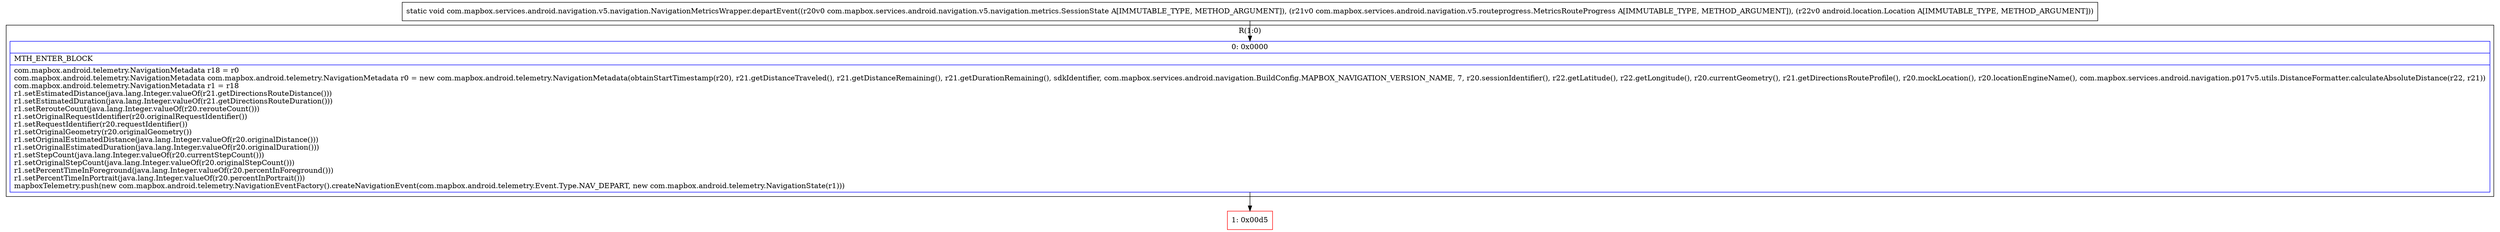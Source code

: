 digraph "CFG forcom.mapbox.services.android.navigation.v5.navigation.NavigationMetricsWrapper.departEvent(Lcom\/mapbox\/services\/android\/navigation\/v5\/navigation\/metrics\/SessionState;Lcom\/mapbox\/services\/android\/navigation\/v5\/routeprogress\/MetricsRouteProgress;Landroid\/location\/Location;)V" {
subgraph cluster_Region_1403559462 {
label = "R(1:0)";
node [shape=record,color=blue];
Node_0 [shape=record,label="{0\:\ 0x0000|MTH_ENTER_BLOCK\l|com.mapbox.android.telemetry.NavigationMetadata r18 = r0\lcom.mapbox.android.telemetry.NavigationMetadata com.mapbox.android.telemetry.NavigationMetadata r0 = new com.mapbox.android.telemetry.NavigationMetadata(obtainStartTimestamp(r20), r21.getDistanceTraveled(), r21.getDistanceRemaining(), r21.getDurationRemaining(), sdkIdentifier, com.mapbox.services.android.navigation.BuildConfig.MAPBOX_NAVIGATION_VERSION_NAME, 7, r20.sessionIdentifier(), r22.getLatitude(), r22.getLongitude(), r20.currentGeometry(), r21.getDirectionsRouteProfile(), r20.mockLocation(), r20.locationEngineName(), com.mapbox.services.android.navigation.p017v5.utils.DistanceFormatter.calculateAbsoluteDistance(r22, r21))\lcom.mapbox.android.telemetry.NavigationMetadata r1 = r18\lr1.setEstimatedDistance(java.lang.Integer.valueOf(r21.getDirectionsRouteDistance()))\lr1.setEstimatedDuration(java.lang.Integer.valueOf(r21.getDirectionsRouteDuration()))\lr1.setRerouteCount(java.lang.Integer.valueOf(r20.rerouteCount()))\lr1.setOriginalRequestIdentifier(r20.originalRequestIdentifier())\lr1.setRequestIdentifier(r20.requestIdentifier())\lr1.setOriginalGeometry(r20.originalGeometry())\lr1.setOriginalEstimatedDistance(java.lang.Integer.valueOf(r20.originalDistance()))\lr1.setOriginalEstimatedDuration(java.lang.Integer.valueOf(r20.originalDuration()))\lr1.setStepCount(java.lang.Integer.valueOf(r20.currentStepCount()))\lr1.setOriginalStepCount(java.lang.Integer.valueOf(r20.originalStepCount()))\lr1.setPercentTimeInForeground(java.lang.Integer.valueOf(r20.percentInForeground()))\lr1.setPercentTimeInPortrait(java.lang.Integer.valueOf(r20.percentInPortrait()))\lmapboxTelemetry.push(new com.mapbox.android.telemetry.NavigationEventFactory().createNavigationEvent(com.mapbox.android.telemetry.Event.Type.NAV_DEPART, new com.mapbox.android.telemetry.NavigationState(r1)))\l}"];
}
Node_1 [shape=record,color=red,label="{1\:\ 0x00d5}"];
MethodNode[shape=record,label="{static void com.mapbox.services.android.navigation.v5.navigation.NavigationMetricsWrapper.departEvent((r20v0 com.mapbox.services.android.navigation.v5.navigation.metrics.SessionState A[IMMUTABLE_TYPE, METHOD_ARGUMENT]), (r21v0 com.mapbox.services.android.navigation.v5.routeprogress.MetricsRouteProgress A[IMMUTABLE_TYPE, METHOD_ARGUMENT]), (r22v0 android.location.Location A[IMMUTABLE_TYPE, METHOD_ARGUMENT])) }"];
MethodNode -> Node_0;
Node_0 -> Node_1;
}

